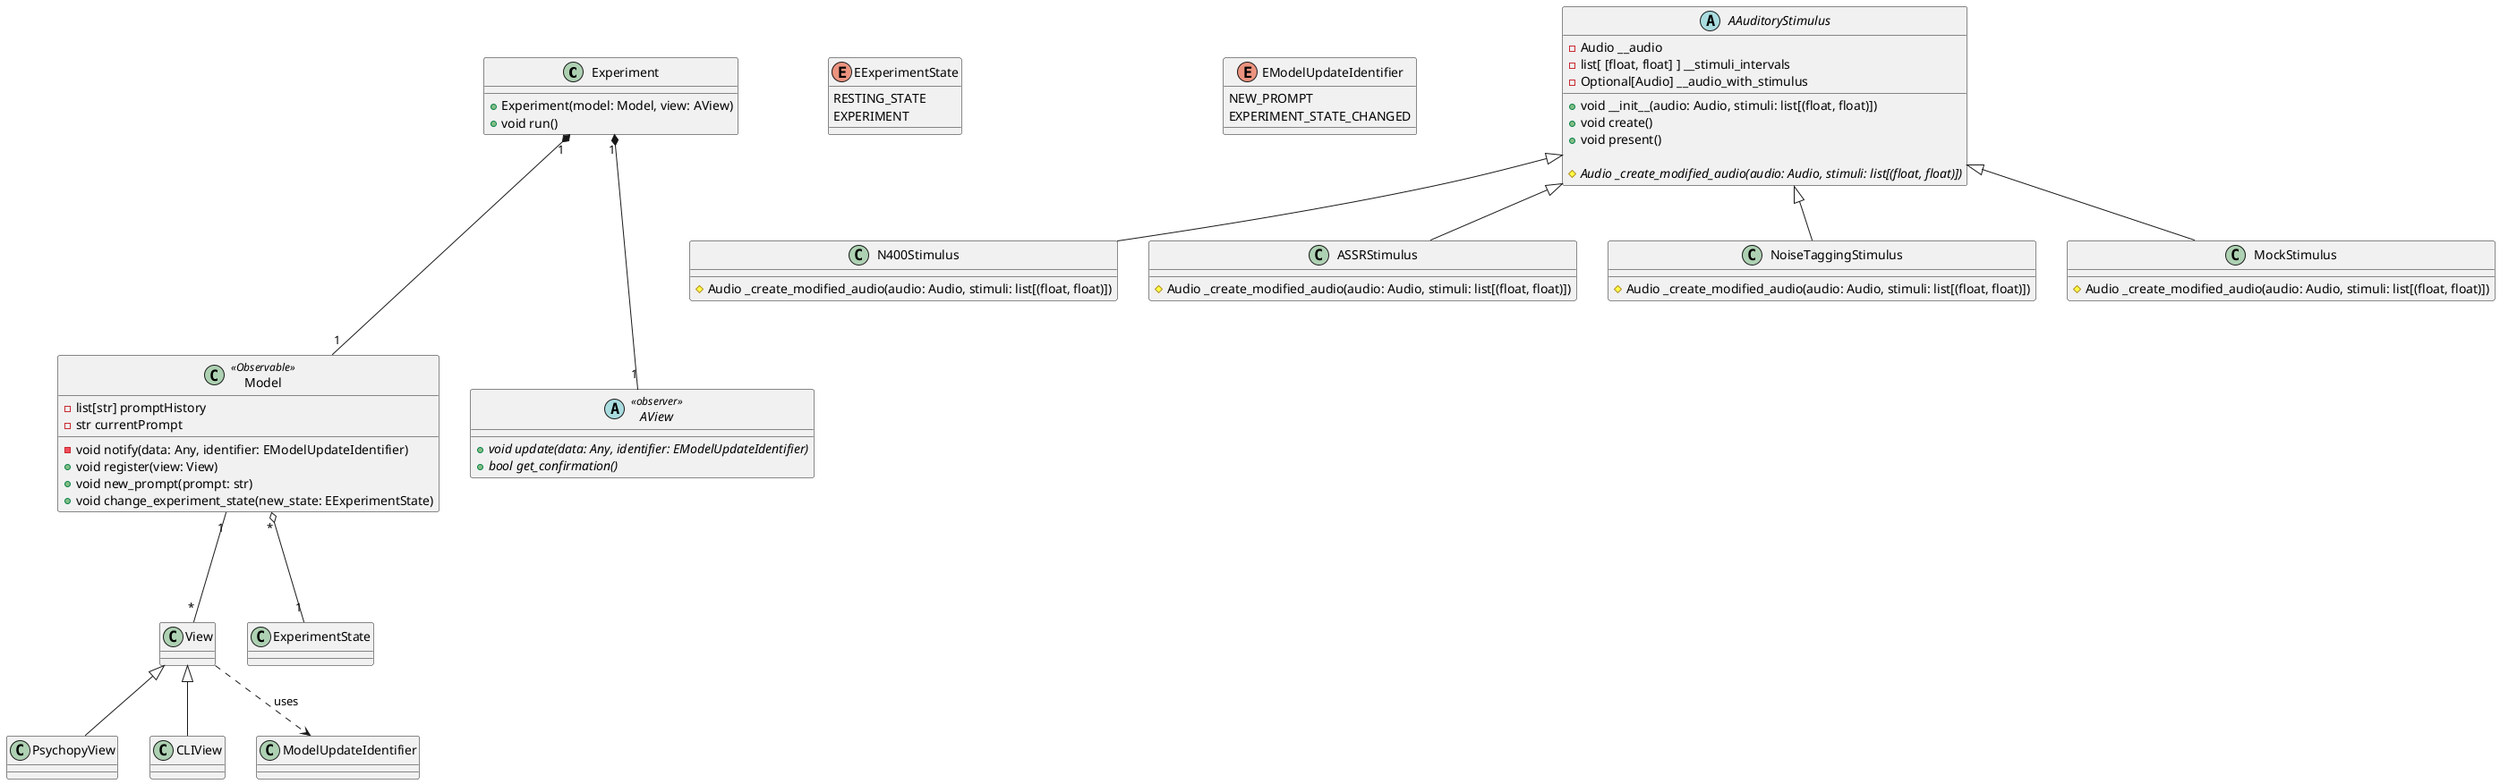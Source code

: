 @startuml

class Experiment {
    +Experiment(model: Model, view: AView)
    + void run()
}

class Model <<Observable>>{
    -list[str] promptHistory
    -str currentPrompt

    -void notify(data: Any, identifier: EModelUpdateIdentifier)
    +void register(view: View)
    +void new_prompt(prompt: str)
    +void change_experiment_state(new_state: EExperimentState)
}

enum EExperimentState {
    RESTING_STATE
    EXPERIMENT
}

abstract class AView<<observer>> {
    +void {abstract} update(data: Any, identifier: EModelUpdateIdentifier)
    +bool {abstract} get_confirmation()
}

class PsychopyView {
}

class CLIView {
}

enum EModelUpdateIdentifier {
    NEW_PROMPT
    EXPERIMENT_STATE_CHANGED
}

abstract class AAuditoryStimulus {
  -Audio __audio
  -list[ [float, float] ] __stimuli_intervals
  -Optional[Audio] __audio_with_stimulus

  +void __init__(audio: Audio, stimuli: list[(float, float)])
  +void create()
  +void present()

  #Audio {abstract} _create_modified_audio(audio: Audio, stimuli: list[(float, float)])

}


class N400Stimulus {
  #Audio _create_modified_audio(audio: Audio, stimuli: list[(float, float)])
}

class ASSRStimulus {
  #Audio _create_modified_audio(audio: Audio, stimuli: list[(float, float)])
}

class NoiseTaggingStimulus {
  #Audio _create_modified_audio(audio: Audio, stimuli: list[(float, float)])
}


class MockStimulus {
  #Audio _create_modified_audio(audio: Audio, stimuli: list[(float, float)])
}

AAuditoryStimulus <|-- N400Stimulus
AAuditoryStimulus <|-- ASSRStimulus
AAuditoryStimulus <|-- NoiseTaggingStimulus
AAuditoryStimulus <|-- MockStimulus

View <|-- PsychopyView
View <|-- CLIView

View ..> ModelUpdateIdentifier: "uses"

Model "*" o--- "1" ExperimentState
Experiment "1" *--- "1" Model
Experiment "1" *--- "1" AView

Model "1" --- "*" View
@enduml
